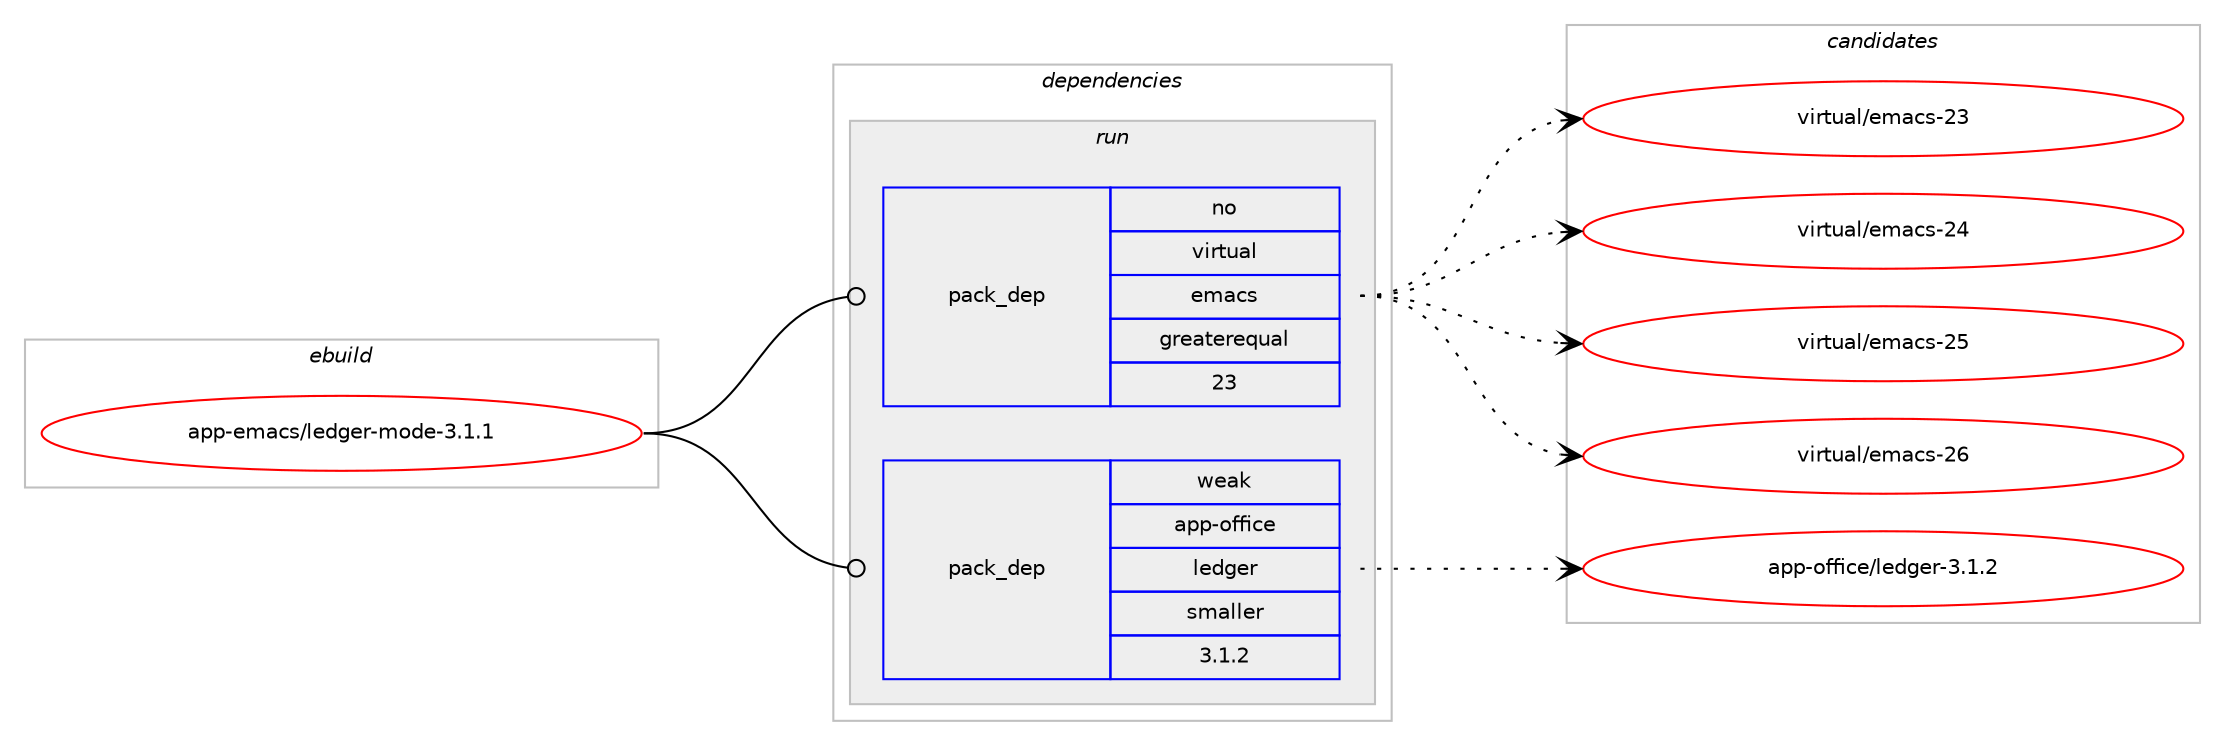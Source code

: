 digraph prolog {

# *************
# Graph options
# *************

newrank=true;
concentrate=true;
compound=true;
graph [rankdir=LR,fontname=Helvetica,fontsize=10,ranksep=1.5];#, ranksep=2.5, nodesep=0.2];
edge  [arrowhead=vee];
node  [fontname=Helvetica,fontsize=10];

# **********
# The ebuild
# **********

subgraph cluster_leftcol {
color=gray;
rank=same;
label=<<i>ebuild</i>>;
id [label="app-emacs/ledger-mode-3.1.1", color=red, width=4, href="../app-emacs/ledger-mode-3.1.1.svg"];
}

# ****************
# The dependencies
# ****************

subgraph cluster_midcol {
color=gray;
label=<<i>dependencies</i>>;
subgraph cluster_compile {
fillcolor="#eeeeee";
style=filled;
label=<<i>compile</i>>;
}
subgraph cluster_compileandrun {
fillcolor="#eeeeee";
style=filled;
label=<<i>compile and run</i>>;
}
subgraph cluster_run {
fillcolor="#eeeeee";
style=filled;
label=<<i>run</i>>;
subgraph pack359063 {
dependency482873 [label=<<TABLE BORDER="0" CELLBORDER="1" CELLSPACING="0" CELLPADDING="4" WIDTH="220"><TR><TD ROWSPAN="6" CELLPADDING="30">pack_dep</TD></TR><TR><TD WIDTH="110">no</TD></TR><TR><TD>virtual</TD></TR><TR><TD>emacs</TD></TR><TR><TD>greaterequal</TD></TR><TR><TD>23</TD></TR></TABLE>>, shape=none, color=blue];
}
id:e -> dependency482873:w [weight=20,style="solid",arrowhead="odot"];
subgraph pack359064 {
dependency482874 [label=<<TABLE BORDER="0" CELLBORDER="1" CELLSPACING="0" CELLPADDING="4" WIDTH="220"><TR><TD ROWSPAN="6" CELLPADDING="30">pack_dep</TD></TR><TR><TD WIDTH="110">weak</TD></TR><TR><TD>app-office</TD></TR><TR><TD>ledger</TD></TR><TR><TD>smaller</TD></TR><TR><TD>3.1.2</TD></TR></TABLE>>, shape=none, color=blue];
}
id:e -> dependency482874:w [weight=20,style="solid",arrowhead="odot"];
}
}

# **************
# The candidates
# **************

subgraph cluster_choices {
rank=same;
color=gray;
label=<<i>candidates</i>>;

subgraph choice359063 {
color=black;
nodesep=1;
choice11810511411611797108471011099799115455051 [label="virtual/emacs-23", color=red, width=4,href="../virtual/emacs-23.svg"];
choice11810511411611797108471011099799115455052 [label="virtual/emacs-24", color=red, width=4,href="../virtual/emacs-24.svg"];
choice11810511411611797108471011099799115455053 [label="virtual/emacs-25", color=red, width=4,href="../virtual/emacs-25.svg"];
choice11810511411611797108471011099799115455054 [label="virtual/emacs-26", color=red, width=4,href="../virtual/emacs-26.svg"];
dependency482873:e -> choice11810511411611797108471011099799115455051:w [style=dotted,weight="100"];
dependency482873:e -> choice11810511411611797108471011099799115455052:w [style=dotted,weight="100"];
dependency482873:e -> choice11810511411611797108471011099799115455053:w [style=dotted,weight="100"];
dependency482873:e -> choice11810511411611797108471011099799115455054:w [style=dotted,weight="100"];
}
subgraph choice359064 {
color=black;
nodesep=1;
choice97112112451111021021059910147108101100103101114455146494650 [label="app-office/ledger-3.1.2", color=red, width=4,href="../app-office/ledger-3.1.2.svg"];
dependency482874:e -> choice97112112451111021021059910147108101100103101114455146494650:w [style=dotted,weight="100"];
}
}

}
